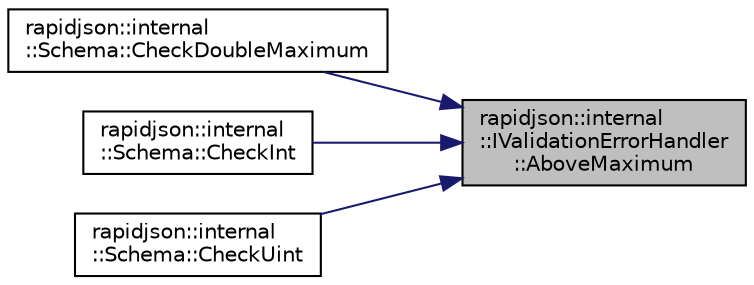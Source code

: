 digraph "rapidjson::internal::IValidationErrorHandler::AboveMaximum"
{
 // INTERACTIVE_SVG=YES
 // LATEX_PDF_SIZE
  edge [fontname="Helvetica",fontsize="10",labelfontname="Helvetica",labelfontsize="10"];
  node [fontname="Helvetica",fontsize="10",shape=record];
  rankdir="RL";
  Node3 [label="rapidjson::internal\l::IValidationErrorHandler\l::AboveMaximum",height=0.2,width=0.4,color="black", fillcolor="grey75", style="filled", fontcolor="black",tooltip=" "];
  Node3 -> Node4 [dir="back",color="midnightblue",fontsize="10",style="solid",fontname="Helvetica"];
  Node4 [label="rapidjson::internal\l::Schema::CheckDoubleMaximum",height=0.2,width=0.4,color="black", fillcolor="white", style="filled",URL="$classrapidjson_1_1internal_1_1_schema.html#a782d4890206dae9f5a6d25fc2ace2e56",tooltip=" "];
  Node3 -> Node5 [dir="back",color="midnightblue",fontsize="10",style="solid",fontname="Helvetica"];
  Node5 [label="rapidjson::internal\l::Schema::CheckInt",height=0.2,width=0.4,color="black", fillcolor="white", style="filled",URL="$classrapidjson_1_1internal_1_1_schema.html#a0c8092ad61f0487a1d460a1df817b885",tooltip=" "];
  Node3 -> Node6 [dir="back",color="midnightblue",fontsize="10",style="solid",fontname="Helvetica"];
  Node6 [label="rapidjson::internal\l::Schema::CheckUint",height=0.2,width=0.4,color="black", fillcolor="white", style="filled",URL="$classrapidjson_1_1internal_1_1_schema.html#ade6cff392d601ee17025e327f54a0c2d",tooltip=" "];
}
